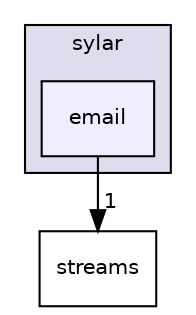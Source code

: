 digraph "sylar/email" {
  compound=true
  node [ fontsize="10", fontname="Helvetica"];
  edge [ labelfontsize="10", labelfontname="Helvetica"];
  subgraph clusterdir_85140288eee94f6c1dbd59c496fa876b {
    graph [ bgcolor="#ddddee", pencolor="black", label="sylar" fontname="Helvetica", fontsize="10", URL="dir_85140288eee94f6c1dbd59c496fa876b.html"]
  dir_8841f1e26055b2780232e7b8a02e35c6 [shape=box, label="email", style="filled", fillcolor="#eeeeff", pencolor="black", URL="dir_8841f1e26055b2780232e7b8a02e35c6.html"];
  }
  dir_5fecf1443bd42aaf252383bf16ba653f [shape=box label="streams" URL="dir_5fecf1443bd42aaf252383bf16ba653f.html"];
  dir_8841f1e26055b2780232e7b8a02e35c6->dir_5fecf1443bd42aaf252383bf16ba653f [headlabel="1", labeldistance=1.5 headhref="dir_000004_000009.html"];
}
